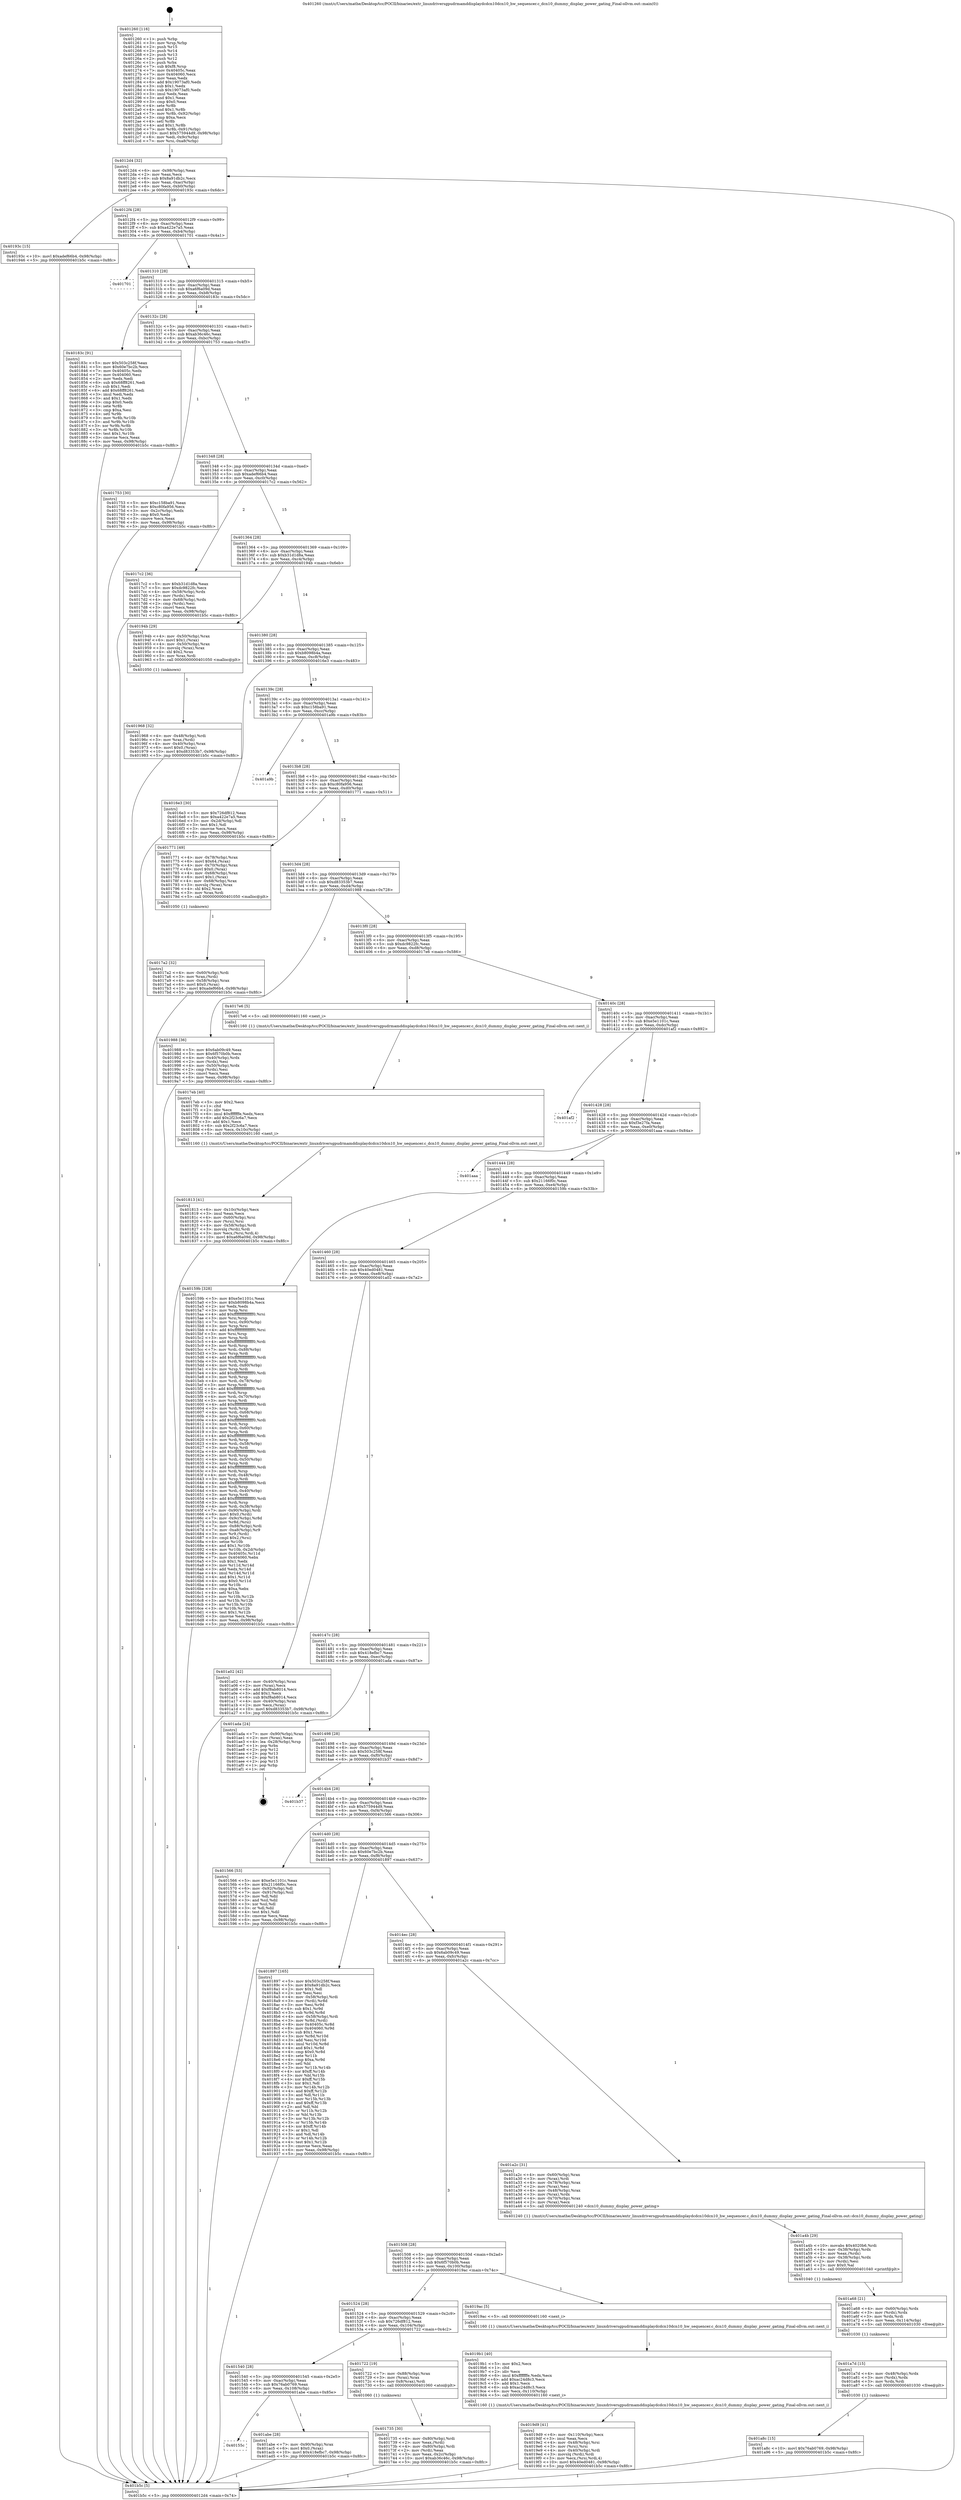 digraph "0x401260" {
  label = "0x401260 (/mnt/c/Users/mathe/Desktop/tcc/POCII/binaries/extr_linuxdriversgpudrmamddisplaydcdcn10dcn10_hw_sequencer.c_dcn10_dummy_display_power_gating_Final-ollvm.out::main(0))"
  labelloc = "t"
  node[shape=record]

  Entry [label="",width=0.3,height=0.3,shape=circle,fillcolor=black,style=filled]
  "0x4012d4" [label="{
     0x4012d4 [32]\l
     | [instrs]\l
     &nbsp;&nbsp;0x4012d4 \<+6\>: mov -0x98(%rbp),%eax\l
     &nbsp;&nbsp;0x4012da \<+2\>: mov %eax,%ecx\l
     &nbsp;&nbsp;0x4012dc \<+6\>: sub $0x8a91db2c,%ecx\l
     &nbsp;&nbsp;0x4012e2 \<+6\>: mov %eax,-0xac(%rbp)\l
     &nbsp;&nbsp;0x4012e8 \<+6\>: mov %ecx,-0xb0(%rbp)\l
     &nbsp;&nbsp;0x4012ee \<+6\>: je 000000000040193c \<main+0x6dc\>\l
  }"]
  "0x40193c" [label="{
     0x40193c [15]\l
     | [instrs]\l
     &nbsp;&nbsp;0x40193c \<+10\>: movl $0xadef66b4,-0x98(%rbp)\l
     &nbsp;&nbsp;0x401946 \<+5\>: jmp 0000000000401b5c \<main+0x8fc\>\l
  }"]
  "0x4012f4" [label="{
     0x4012f4 [28]\l
     | [instrs]\l
     &nbsp;&nbsp;0x4012f4 \<+5\>: jmp 00000000004012f9 \<main+0x99\>\l
     &nbsp;&nbsp;0x4012f9 \<+6\>: mov -0xac(%rbp),%eax\l
     &nbsp;&nbsp;0x4012ff \<+5\>: sub $0xa422e7a5,%eax\l
     &nbsp;&nbsp;0x401304 \<+6\>: mov %eax,-0xb4(%rbp)\l
     &nbsp;&nbsp;0x40130a \<+6\>: je 0000000000401701 \<main+0x4a1\>\l
  }"]
  Exit [label="",width=0.3,height=0.3,shape=circle,fillcolor=black,style=filled,peripheries=2]
  "0x401701" [label="{
     0x401701\l
  }", style=dashed]
  "0x401310" [label="{
     0x401310 [28]\l
     | [instrs]\l
     &nbsp;&nbsp;0x401310 \<+5\>: jmp 0000000000401315 \<main+0xb5\>\l
     &nbsp;&nbsp;0x401315 \<+6\>: mov -0xac(%rbp),%eax\l
     &nbsp;&nbsp;0x40131b \<+5\>: sub $0xa6f6a09d,%eax\l
     &nbsp;&nbsp;0x401320 \<+6\>: mov %eax,-0xb8(%rbp)\l
     &nbsp;&nbsp;0x401326 \<+6\>: je 000000000040183c \<main+0x5dc\>\l
  }"]
  "0x40155c" [label="{
     0x40155c\l
  }", style=dashed]
  "0x40183c" [label="{
     0x40183c [91]\l
     | [instrs]\l
     &nbsp;&nbsp;0x40183c \<+5\>: mov $0x503c258f,%eax\l
     &nbsp;&nbsp;0x401841 \<+5\>: mov $0x60e7bc2b,%ecx\l
     &nbsp;&nbsp;0x401846 \<+7\>: mov 0x40405c,%edx\l
     &nbsp;&nbsp;0x40184d \<+7\>: mov 0x404060,%esi\l
     &nbsp;&nbsp;0x401854 \<+2\>: mov %edx,%edi\l
     &nbsp;&nbsp;0x401856 \<+6\>: sub $0x68ff8261,%edi\l
     &nbsp;&nbsp;0x40185c \<+3\>: sub $0x1,%edi\l
     &nbsp;&nbsp;0x40185f \<+6\>: add $0x68ff8261,%edi\l
     &nbsp;&nbsp;0x401865 \<+3\>: imul %edi,%edx\l
     &nbsp;&nbsp;0x401868 \<+3\>: and $0x1,%edx\l
     &nbsp;&nbsp;0x40186b \<+3\>: cmp $0x0,%edx\l
     &nbsp;&nbsp;0x40186e \<+4\>: sete %r8b\l
     &nbsp;&nbsp;0x401872 \<+3\>: cmp $0xa,%esi\l
     &nbsp;&nbsp;0x401875 \<+4\>: setl %r9b\l
     &nbsp;&nbsp;0x401879 \<+3\>: mov %r8b,%r10b\l
     &nbsp;&nbsp;0x40187c \<+3\>: and %r9b,%r10b\l
     &nbsp;&nbsp;0x40187f \<+3\>: xor %r9b,%r8b\l
     &nbsp;&nbsp;0x401882 \<+3\>: or %r8b,%r10b\l
     &nbsp;&nbsp;0x401885 \<+4\>: test $0x1,%r10b\l
     &nbsp;&nbsp;0x401889 \<+3\>: cmovne %ecx,%eax\l
     &nbsp;&nbsp;0x40188c \<+6\>: mov %eax,-0x98(%rbp)\l
     &nbsp;&nbsp;0x401892 \<+5\>: jmp 0000000000401b5c \<main+0x8fc\>\l
  }"]
  "0x40132c" [label="{
     0x40132c [28]\l
     | [instrs]\l
     &nbsp;&nbsp;0x40132c \<+5\>: jmp 0000000000401331 \<main+0xd1\>\l
     &nbsp;&nbsp;0x401331 \<+6\>: mov -0xac(%rbp),%eax\l
     &nbsp;&nbsp;0x401337 \<+5\>: sub $0xab36c46c,%eax\l
     &nbsp;&nbsp;0x40133c \<+6\>: mov %eax,-0xbc(%rbp)\l
     &nbsp;&nbsp;0x401342 \<+6\>: je 0000000000401753 \<main+0x4f3\>\l
  }"]
  "0x401abe" [label="{
     0x401abe [28]\l
     | [instrs]\l
     &nbsp;&nbsp;0x401abe \<+7\>: mov -0x90(%rbp),%rax\l
     &nbsp;&nbsp;0x401ac5 \<+6\>: movl $0x0,(%rax)\l
     &nbsp;&nbsp;0x401acb \<+10\>: movl $0x418efbc7,-0x98(%rbp)\l
     &nbsp;&nbsp;0x401ad5 \<+5\>: jmp 0000000000401b5c \<main+0x8fc\>\l
  }"]
  "0x401753" [label="{
     0x401753 [30]\l
     | [instrs]\l
     &nbsp;&nbsp;0x401753 \<+5\>: mov $0xc158ba91,%eax\l
     &nbsp;&nbsp;0x401758 \<+5\>: mov $0xc80fa956,%ecx\l
     &nbsp;&nbsp;0x40175d \<+3\>: mov -0x2c(%rbp),%edx\l
     &nbsp;&nbsp;0x401760 \<+3\>: cmp $0x0,%edx\l
     &nbsp;&nbsp;0x401763 \<+3\>: cmove %ecx,%eax\l
     &nbsp;&nbsp;0x401766 \<+6\>: mov %eax,-0x98(%rbp)\l
     &nbsp;&nbsp;0x40176c \<+5\>: jmp 0000000000401b5c \<main+0x8fc\>\l
  }"]
  "0x401348" [label="{
     0x401348 [28]\l
     | [instrs]\l
     &nbsp;&nbsp;0x401348 \<+5\>: jmp 000000000040134d \<main+0xed\>\l
     &nbsp;&nbsp;0x40134d \<+6\>: mov -0xac(%rbp),%eax\l
     &nbsp;&nbsp;0x401353 \<+5\>: sub $0xadef66b4,%eax\l
     &nbsp;&nbsp;0x401358 \<+6\>: mov %eax,-0xc0(%rbp)\l
     &nbsp;&nbsp;0x40135e \<+6\>: je 00000000004017c2 \<main+0x562\>\l
  }"]
  "0x401a8c" [label="{
     0x401a8c [15]\l
     | [instrs]\l
     &nbsp;&nbsp;0x401a8c \<+10\>: movl $0x76ab0769,-0x98(%rbp)\l
     &nbsp;&nbsp;0x401a96 \<+5\>: jmp 0000000000401b5c \<main+0x8fc\>\l
  }"]
  "0x4017c2" [label="{
     0x4017c2 [36]\l
     | [instrs]\l
     &nbsp;&nbsp;0x4017c2 \<+5\>: mov $0xb31d1d8a,%eax\l
     &nbsp;&nbsp;0x4017c7 \<+5\>: mov $0xdc9822fc,%ecx\l
     &nbsp;&nbsp;0x4017cc \<+4\>: mov -0x58(%rbp),%rdx\l
     &nbsp;&nbsp;0x4017d0 \<+2\>: mov (%rdx),%esi\l
     &nbsp;&nbsp;0x4017d2 \<+4\>: mov -0x68(%rbp),%rdx\l
     &nbsp;&nbsp;0x4017d6 \<+2\>: cmp (%rdx),%esi\l
     &nbsp;&nbsp;0x4017d8 \<+3\>: cmovl %ecx,%eax\l
     &nbsp;&nbsp;0x4017db \<+6\>: mov %eax,-0x98(%rbp)\l
     &nbsp;&nbsp;0x4017e1 \<+5\>: jmp 0000000000401b5c \<main+0x8fc\>\l
  }"]
  "0x401364" [label="{
     0x401364 [28]\l
     | [instrs]\l
     &nbsp;&nbsp;0x401364 \<+5\>: jmp 0000000000401369 \<main+0x109\>\l
     &nbsp;&nbsp;0x401369 \<+6\>: mov -0xac(%rbp),%eax\l
     &nbsp;&nbsp;0x40136f \<+5\>: sub $0xb31d1d8a,%eax\l
     &nbsp;&nbsp;0x401374 \<+6\>: mov %eax,-0xc4(%rbp)\l
     &nbsp;&nbsp;0x40137a \<+6\>: je 000000000040194b \<main+0x6eb\>\l
  }"]
  "0x401a7d" [label="{
     0x401a7d [15]\l
     | [instrs]\l
     &nbsp;&nbsp;0x401a7d \<+4\>: mov -0x48(%rbp),%rdx\l
     &nbsp;&nbsp;0x401a81 \<+3\>: mov (%rdx),%rdx\l
     &nbsp;&nbsp;0x401a84 \<+3\>: mov %rdx,%rdi\l
     &nbsp;&nbsp;0x401a87 \<+5\>: call 0000000000401030 \<free@plt\>\l
     | [calls]\l
     &nbsp;&nbsp;0x401030 \{1\} (unknown)\l
  }"]
  "0x40194b" [label="{
     0x40194b [29]\l
     | [instrs]\l
     &nbsp;&nbsp;0x40194b \<+4\>: mov -0x50(%rbp),%rax\l
     &nbsp;&nbsp;0x40194f \<+6\>: movl $0x1,(%rax)\l
     &nbsp;&nbsp;0x401955 \<+4\>: mov -0x50(%rbp),%rax\l
     &nbsp;&nbsp;0x401959 \<+3\>: movslq (%rax),%rax\l
     &nbsp;&nbsp;0x40195c \<+4\>: shl $0x2,%rax\l
     &nbsp;&nbsp;0x401960 \<+3\>: mov %rax,%rdi\l
     &nbsp;&nbsp;0x401963 \<+5\>: call 0000000000401050 \<malloc@plt\>\l
     | [calls]\l
     &nbsp;&nbsp;0x401050 \{1\} (unknown)\l
  }"]
  "0x401380" [label="{
     0x401380 [28]\l
     | [instrs]\l
     &nbsp;&nbsp;0x401380 \<+5\>: jmp 0000000000401385 \<main+0x125\>\l
     &nbsp;&nbsp;0x401385 \<+6\>: mov -0xac(%rbp),%eax\l
     &nbsp;&nbsp;0x40138b \<+5\>: sub $0xb8098b4a,%eax\l
     &nbsp;&nbsp;0x401390 \<+6\>: mov %eax,-0xc8(%rbp)\l
     &nbsp;&nbsp;0x401396 \<+6\>: je 00000000004016e3 \<main+0x483\>\l
  }"]
  "0x401a68" [label="{
     0x401a68 [21]\l
     | [instrs]\l
     &nbsp;&nbsp;0x401a68 \<+4\>: mov -0x60(%rbp),%rdx\l
     &nbsp;&nbsp;0x401a6c \<+3\>: mov (%rdx),%rdx\l
     &nbsp;&nbsp;0x401a6f \<+3\>: mov %rdx,%rdi\l
     &nbsp;&nbsp;0x401a72 \<+6\>: mov %eax,-0x114(%rbp)\l
     &nbsp;&nbsp;0x401a78 \<+5\>: call 0000000000401030 \<free@plt\>\l
     | [calls]\l
     &nbsp;&nbsp;0x401030 \{1\} (unknown)\l
  }"]
  "0x4016e3" [label="{
     0x4016e3 [30]\l
     | [instrs]\l
     &nbsp;&nbsp;0x4016e3 \<+5\>: mov $0x726df812,%eax\l
     &nbsp;&nbsp;0x4016e8 \<+5\>: mov $0xa422e7a5,%ecx\l
     &nbsp;&nbsp;0x4016ed \<+3\>: mov -0x2d(%rbp),%dl\l
     &nbsp;&nbsp;0x4016f0 \<+3\>: test $0x1,%dl\l
     &nbsp;&nbsp;0x4016f3 \<+3\>: cmovne %ecx,%eax\l
     &nbsp;&nbsp;0x4016f6 \<+6\>: mov %eax,-0x98(%rbp)\l
     &nbsp;&nbsp;0x4016fc \<+5\>: jmp 0000000000401b5c \<main+0x8fc\>\l
  }"]
  "0x40139c" [label="{
     0x40139c [28]\l
     | [instrs]\l
     &nbsp;&nbsp;0x40139c \<+5\>: jmp 00000000004013a1 \<main+0x141\>\l
     &nbsp;&nbsp;0x4013a1 \<+6\>: mov -0xac(%rbp),%eax\l
     &nbsp;&nbsp;0x4013a7 \<+5\>: sub $0xc158ba91,%eax\l
     &nbsp;&nbsp;0x4013ac \<+6\>: mov %eax,-0xcc(%rbp)\l
     &nbsp;&nbsp;0x4013b2 \<+6\>: je 0000000000401a9b \<main+0x83b\>\l
  }"]
  "0x401a4b" [label="{
     0x401a4b [29]\l
     | [instrs]\l
     &nbsp;&nbsp;0x401a4b \<+10\>: movabs $0x4020b6,%rdi\l
     &nbsp;&nbsp;0x401a55 \<+4\>: mov -0x38(%rbp),%rdx\l
     &nbsp;&nbsp;0x401a59 \<+2\>: mov %eax,(%rdx)\l
     &nbsp;&nbsp;0x401a5b \<+4\>: mov -0x38(%rbp),%rdx\l
     &nbsp;&nbsp;0x401a5f \<+2\>: mov (%rdx),%esi\l
     &nbsp;&nbsp;0x401a61 \<+2\>: mov $0x0,%al\l
     &nbsp;&nbsp;0x401a63 \<+5\>: call 0000000000401040 \<printf@plt\>\l
     | [calls]\l
     &nbsp;&nbsp;0x401040 \{1\} (unknown)\l
  }"]
  "0x401a9b" [label="{
     0x401a9b\l
  }", style=dashed]
  "0x4013b8" [label="{
     0x4013b8 [28]\l
     | [instrs]\l
     &nbsp;&nbsp;0x4013b8 \<+5\>: jmp 00000000004013bd \<main+0x15d\>\l
     &nbsp;&nbsp;0x4013bd \<+6\>: mov -0xac(%rbp),%eax\l
     &nbsp;&nbsp;0x4013c3 \<+5\>: sub $0xc80fa956,%eax\l
     &nbsp;&nbsp;0x4013c8 \<+6\>: mov %eax,-0xd0(%rbp)\l
     &nbsp;&nbsp;0x4013ce \<+6\>: je 0000000000401771 \<main+0x511\>\l
  }"]
  "0x4019d9" [label="{
     0x4019d9 [41]\l
     | [instrs]\l
     &nbsp;&nbsp;0x4019d9 \<+6\>: mov -0x110(%rbp),%ecx\l
     &nbsp;&nbsp;0x4019df \<+3\>: imul %eax,%ecx\l
     &nbsp;&nbsp;0x4019e2 \<+4\>: mov -0x48(%rbp),%rsi\l
     &nbsp;&nbsp;0x4019e6 \<+3\>: mov (%rsi),%rsi\l
     &nbsp;&nbsp;0x4019e9 \<+4\>: mov -0x40(%rbp),%rdi\l
     &nbsp;&nbsp;0x4019ed \<+3\>: movslq (%rdi),%rdi\l
     &nbsp;&nbsp;0x4019f0 \<+3\>: mov %ecx,(%rsi,%rdi,4)\l
     &nbsp;&nbsp;0x4019f3 \<+10\>: movl $0x40ed0481,-0x98(%rbp)\l
     &nbsp;&nbsp;0x4019fd \<+5\>: jmp 0000000000401b5c \<main+0x8fc\>\l
  }"]
  "0x401771" [label="{
     0x401771 [49]\l
     | [instrs]\l
     &nbsp;&nbsp;0x401771 \<+4\>: mov -0x78(%rbp),%rax\l
     &nbsp;&nbsp;0x401775 \<+6\>: movl $0x64,(%rax)\l
     &nbsp;&nbsp;0x40177b \<+4\>: mov -0x70(%rbp),%rax\l
     &nbsp;&nbsp;0x40177f \<+6\>: movl $0x0,(%rax)\l
     &nbsp;&nbsp;0x401785 \<+4\>: mov -0x68(%rbp),%rax\l
     &nbsp;&nbsp;0x401789 \<+6\>: movl $0x1,(%rax)\l
     &nbsp;&nbsp;0x40178f \<+4\>: mov -0x68(%rbp),%rax\l
     &nbsp;&nbsp;0x401793 \<+3\>: movslq (%rax),%rax\l
     &nbsp;&nbsp;0x401796 \<+4\>: shl $0x2,%rax\l
     &nbsp;&nbsp;0x40179a \<+3\>: mov %rax,%rdi\l
     &nbsp;&nbsp;0x40179d \<+5\>: call 0000000000401050 \<malloc@plt\>\l
     | [calls]\l
     &nbsp;&nbsp;0x401050 \{1\} (unknown)\l
  }"]
  "0x4013d4" [label="{
     0x4013d4 [28]\l
     | [instrs]\l
     &nbsp;&nbsp;0x4013d4 \<+5\>: jmp 00000000004013d9 \<main+0x179\>\l
     &nbsp;&nbsp;0x4013d9 \<+6\>: mov -0xac(%rbp),%eax\l
     &nbsp;&nbsp;0x4013df \<+5\>: sub $0xd83353b7,%eax\l
     &nbsp;&nbsp;0x4013e4 \<+6\>: mov %eax,-0xd4(%rbp)\l
     &nbsp;&nbsp;0x4013ea \<+6\>: je 0000000000401988 \<main+0x728\>\l
  }"]
  "0x4019b1" [label="{
     0x4019b1 [40]\l
     | [instrs]\l
     &nbsp;&nbsp;0x4019b1 \<+5\>: mov $0x2,%ecx\l
     &nbsp;&nbsp;0x4019b6 \<+1\>: cltd\l
     &nbsp;&nbsp;0x4019b7 \<+2\>: idiv %ecx\l
     &nbsp;&nbsp;0x4019b9 \<+6\>: imul $0xfffffffe,%edx,%ecx\l
     &nbsp;&nbsp;0x4019bf \<+6\>: add $0xac24d8c3,%ecx\l
     &nbsp;&nbsp;0x4019c5 \<+3\>: add $0x1,%ecx\l
     &nbsp;&nbsp;0x4019c8 \<+6\>: sub $0xac24d8c3,%ecx\l
     &nbsp;&nbsp;0x4019ce \<+6\>: mov %ecx,-0x110(%rbp)\l
     &nbsp;&nbsp;0x4019d4 \<+5\>: call 0000000000401160 \<next_i\>\l
     | [calls]\l
     &nbsp;&nbsp;0x401160 \{1\} (/mnt/c/Users/mathe/Desktop/tcc/POCII/binaries/extr_linuxdriversgpudrmamddisplaydcdcn10dcn10_hw_sequencer.c_dcn10_dummy_display_power_gating_Final-ollvm.out::next_i)\l
  }"]
  "0x401988" [label="{
     0x401988 [36]\l
     | [instrs]\l
     &nbsp;&nbsp;0x401988 \<+5\>: mov $0x6ab09c49,%eax\l
     &nbsp;&nbsp;0x40198d \<+5\>: mov $0x6f570b0b,%ecx\l
     &nbsp;&nbsp;0x401992 \<+4\>: mov -0x40(%rbp),%rdx\l
     &nbsp;&nbsp;0x401996 \<+2\>: mov (%rdx),%esi\l
     &nbsp;&nbsp;0x401998 \<+4\>: mov -0x50(%rbp),%rdx\l
     &nbsp;&nbsp;0x40199c \<+2\>: cmp (%rdx),%esi\l
     &nbsp;&nbsp;0x40199e \<+3\>: cmovl %ecx,%eax\l
     &nbsp;&nbsp;0x4019a1 \<+6\>: mov %eax,-0x98(%rbp)\l
     &nbsp;&nbsp;0x4019a7 \<+5\>: jmp 0000000000401b5c \<main+0x8fc\>\l
  }"]
  "0x4013f0" [label="{
     0x4013f0 [28]\l
     | [instrs]\l
     &nbsp;&nbsp;0x4013f0 \<+5\>: jmp 00000000004013f5 \<main+0x195\>\l
     &nbsp;&nbsp;0x4013f5 \<+6\>: mov -0xac(%rbp),%eax\l
     &nbsp;&nbsp;0x4013fb \<+5\>: sub $0xdc9822fc,%eax\l
     &nbsp;&nbsp;0x401400 \<+6\>: mov %eax,-0xd8(%rbp)\l
     &nbsp;&nbsp;0x401406 \<+6\>: je 00000000004017e6 \<main+0x586\>\l
  }"]
  "0x401968" [label="{
     0x401968 [32]\l
     | [instrs]\l
     &nbsp;&nbsp;0x401968 \<+4\>: mov -0x48(%rbp),%rdi\l
     &nbsp;&nbsp;0x40196c \<+3\>: mov %rax,(%rdi)\l
     &nbsp;&nbsp;0x40196f \<+4\>: mov -0x40(%rbp),%rax\l
     &nbsp;&nbsp;0x401973 \<+6\>: movl $0x0,(%rax)\l
     &nbsp;&nbsp;0x401979 \<+10\>: movl $0xd83353b7,-0x98(%rbp)\l
     &nbsp;&nbsp;0x401983 \<+5\>: jmp 0000000000401b5c \<main+0x8fc\>\l
  }"]
  "0x4017e6" [label="{
     0x4017e6 [5]\l
     | [instrs]\l
     &nbsp;&nbsp;0x4017e6 \<+5\>: call 0000000000401160 \<next_i\>\l
     | [calls]\l
     &nbsp;&nbsp;0x401160 \{1\} (/mnt/c/Users/mathe/Desktop/tcc/POCII/binaries/extr_linuxdriversgpudrmamddisplaydcdcn10dcn10_hw_sequencer.c_dcn10_dummy_display_power_gating_Final-ollvm.out::next_i)\l
  }"]
  "0x40140c" [label="{
     0x40140c [28]\l
     | [instrs]\l
     &nbsp;&nbsp;0x40140c \<+5\>: jmp 0000000000401411 \<main+0x1b1\>\l
     &nbsp;&nbsp;0x401411 \<+6\>: mov -0xac(%rbp),%eax\l
     &nbsp;&nbsp;0x401417 \<+5\>: sub $0xe5e1101c,%eax\l
     &nbsp;&nbsp;0x40141c \<+6\>: mov %eax,-0xdc(%rbp)\l
     &nbsp;&nbsp;0x401422 \<+6\>: je 0000000000401af2 \<main+0x892\>\l
  }"]
  "0x401813" [label="{
     0x401813 [41]\l
     | [instrs]\l
     &nbsp;&nbsp;0x401813 \<+6\>: mov -0x10c(%rbp),%ecx\l
     &nbsp;&nbsp;0x401819 \<+3\>: imul %eax,%ecx\l
     &nbsp;&nbsp;0x40181c \<+4\>: mov -0x60(%rbp),%rsi\l
     &nbsp;&nbsp;0x401820 \<+3\>: mov (%rsi),%rsi\l
     &nbsp;&nbsp;0x401823 \<+4\>: mov -0x58(%rbp),%rdi\l
     &nbsp;&nbsp;0x401827 \<+3\>: movslq (%rdi),%rdi\l
     &nbsp;&nbsp;0x40182a \<+3\>: mov %ecx,(%rsi,%rdi,4)\l
     &nbsp;&nbsp;0x40182d \<+10\>: movl $0xa6f6a09d,-0x98(%rbp)\l
     &nbsp;&nbsp;0x401837 \<+5\>: jmp 0000000000401b5c \<main+0x8fc\>\l
  }"]
  "0x401af2" [label="{
     0x401af2\l
  }", style=dashed]
  "0x401428" [label="{
     0x401428 [28]\l
     | [instrs]\l
     &nbsp;&nbsp;0x401428 \<+5\>: jmp 000000000040142d \<main+0x1cd\>\l
     &nbsp;&nbsp;0x40142d \<+6\>: mov -0xac(%rbp),%eax\l
     &nbsp;&nbsp;0x401433 \<+5\>: sub $0xf3e27fa,%eax\l
     &nbsp;&nbsp;0x401438 \<+6\>: mov %eax,-0xe0(%rbp)\l
     &nbsp;&nbsp;0x40143e \<+6\>: je 0000000000401aaa \<main+0x84a\>\l
  }"]
  "0x4017eb" [label="{
     0x4017eb [40]\l
     | [instrs]\l
     &nbsp;&nbsp;0x4017eb \<+5\>: mov $0x2,%ecx\l
     &nbsp;&nbsp;0x4017f0 \<+1\>: cltd\l
     &nbsp;&nbsp;0x4017f1 \<+2\>: idiv %ecx\l
     &nbsp;&nbsp;0x4017f3 \<+6\>: imul $0xfffffffe,%edx,%ecx\l
     &nbsp;&nbsp;0x4017f9 \<+6\>: add $0x2f23c6a7,%ecx\l
     &nbsp;&nbsp;0x4017ff \<+3\>: add $0x1,%ecx\l
     &nbsp;&nbsp;0x401802 \<+6\>: sub $0x2f23c6a7,%ecx\l
     &nbsp;&nbsp;0x401808 \<+6\>: mov %ecx,-0x10c(%rbp)\l
     &nbsp;&nbsp;0x40180e \<+5\>: call 0000000000401160 \<next_i\>\l
     | [calls]\l
     &nbsp;&nbsp;0x401160 \{1\} (/mnt/c/Users/mathe/Desktop/tcc/POCII/binaries/extr_linuxdriversgpudrmamddisplaydcdcn10dcn10_hw_sequencer.c_dcn10_dummy_display_power_gating_Final-ollvm.out::next_i)\l
  }"]
  "0x401aaa" [label="{
     0x401aaa\l
  }", style=dashed]
  "0x401444" [label="{
     0x401444 [28]\l
     | [instrs]\l
     &nbsp;&nbsp;0x401444 \<+5\>: jmp 0000000000401449 \<main+0x1e9\>\l
     &nbsp;&nbsp;0x401449 \<+6\>: mov -0xac(%rbp),%eax\l
     &nbsp;&nbsp;0x40144f \<+5\>: sub $0x21166f0c,%eax\l
     &nbsp;&nbsp;0x401454 \<+6\>: mov %eax,-0xe4(%rbp)\l
     &nbsp;&nbsp;0x40145a \<+6\>: je 000000000040159b \<main+0x33b\>\l
  }"]
  "0x4017a2" [label="{
     0x4017a2 [32]\l
     | [instrs]\l
     &nbsp;&nbsp;0x4017a2 \<+4\>: mov -0x60(%rbp),%rdi\l
     &nbsp;&nbsp;0x4017a6 \<+3\>: mov %rax,(%rdi)\l
     &nbsp;&nbsp;0x4017a9 \<+4\>: mov -0x58(%rbp),%rax\l
     &nbsp;&nbsp;0x4017ad \<+6\>: movl $0x0,(%rax)\l
     &nbsp;&nbsp;0x4017b3 \<+10\>: movl $0xadef66b4,-0x98(%rbp)\l
     &nbsp;&nbsp;0x4017bd \<+5\>: jmp 0000000000401b5c \<main+0x8fc\>\l
  }"]
  "0x40159b" [label="{
     0x40159b [328]\l
     | [instrs]\l
     &nbsp;&nbsp;0x40159b \<+5\>: mov $0xe5e1101c,%eax\l
     &nbsp;&nbsp;0x4015a0 \<+5\>: mov $0xb8098b4a,%ecx\l
     &nbsp;&nbsp;0x4015a5 \<+2\>: xor %edx,%edx\l
     &nbsp;&nbsp;0x4015a7 \<+3\>: mov %rsp,%rsi\l
     &nbsp;&nbsp;0x4015aa \<+4\>: add $0xfffffffffffffff0,%rsi\l
     &nbsp;&nbsp;0x4015ae \<+3\>: mov %rsi,%rsp\l
     &nbsp;&nbsp;0x4015b1 \<+7\>: mov %rsi,-0x90(%rbp)\l
     &nbsp;&nbsp;0x4015b8 \<+3\>: mov %rsp,%rsi\l
     &nbsp;&nbsp;0x4015bb \<+4\>: add $0xfffffffffffffff0,%rsi\l
     &nbsp;&nbsp;0x4015bf \<+3\>: mov %rsi,%rsp\l
     &nbsp;&nbsp;0x4015c2 \<+3\>: mov %rsp,%rdi\l
     &nbsp;&nbsp;0x4015c5 \<+4\>: add $0xfffffffffffffff0,%rdi\l
     &nbsp;&nbsp;0x4015c9 \<+3\>: mov %rdi,%rsp\l
     &nbsp;&nbsp;0x4015cc \<+7\>: mov %rdi,-0x88(%rbp)\l
     &nbsp;&nbsp;0x4015d3 \<+3\>: mov %rsp,%rdi\l
     &nbsp;&nbsp;0x4015d6 \<+4\>: add $0xfffffffffffffff0,%rdi\l
     &nbsp;&nbsp;0x4015da \<+3\>: mov %rdi,%rsp\l
     &nbsp;&nbsp;0x4015dd \<+4\>: mov %rdi,-0x80(%rbp)\l
     &nbsp;&nbsp;0x4015e1 \<+3\>: mov %rsp,%rdi\l
     &nbsp;&nbsp;0x4015e4 \<+4\>: add $0xfffffffffffffff0,%rdi\l
     &nbsp;&nbsp;0x4015e8 \<+3\>: mov %rdi,%rsp\l
     &nbsp;&nbsp;0x4015eb \<+4\>: mov %rdi,-0x78(%rbp)\l
     &nbsp;&nbsp;0x4015ef \<+3\>: mov %rsp,%rdi\l
     &nbsp;&nbsp;0x4015f2 \<+4\>: add $0xfffffffffffffff0,%rdi\l
     &nbsp;&nbsp;0x4015f6 \<+3\>: mov %rdi,%rsp\l
     &nbsp;&nbsp;0x4015f9 \<+4\>: mov %rdi,-0x70(%rbp)\l
     &nbsp;&nbsp;0x4015fd \<+3\>: mov %rsp,%rdi\l
     &nbsp;&nbsp;0x401600 \<+4\>: add $0xfffffffffffffff0,%rdi\l
     &nbsp;&nbsp;0x401604 \<+3\>: mov %rdi,%rsp\l
     &nbsp;&nbsp;0x401607 \<+4\>: mov %rdi,-0x68(%rbp)\l
     &nbsp;&nbsp;0x40160b \<+3\>: mov %rsp,%rdi\l
     &nbsp;&nbsp;0x40160e \<+4\>: add $0xfffffffffffffff0,%rdi\l
     &nbsp;&nbsp;0x401612 \<+3\>: mov %rdi,%rsp\l
     &nbsp;&nbsp;0x401615 \<+4\>: mov %rdi,-0x60(%rbp)\l
     &nbsp;&nbsp;0x401619 \<+3\>: mov %rsp,%rdi\l
     &nbsp;&nbsp;0x40161c \<+4\>: add $0xfffffffffffffff0,%rdi\l
     &nbsp;&nbsp;0x401620 \<+3\>: mov %rdi,%rsp\l
     &nbsp;&nbsp;0x401623 \<+4\>: mov %rdi,-0x58(%rbp)\l
     &nbsp;&nbsp;0x401627 \<+3\>: mov %rsp,%rdi\l
     &nbsp;&nbsp;0x40162a \<+4\>: add $0xfffffffffffffff0,%rdi\l
     &nbsp;&nbsp;0x40162e \<+3\>: mov %rdi,%rsp\l
     &nbsp;&nbsp;0x401631 \<+4\>: mov %rdi,-0x50(%rbp)\l
     &nbsp;&nbsp;0x401635 \<+3\>: mov %rsp,%rdi\l
     &nbsp;&nbsp;0x401638 \<+4\>: add $0xfffffffffffffff0,%rdi\l
     &nbsp;&nbsp;0x40163c \<+3\>: mov %rdi,%rsp\l
     &nbsp;&nbsp;0x40163f \<+4\>: mov %rdi,-0x48(%rbp)\l
     &nbsp;&nbsp;0x401643 \<+3\>: mov %rsp,%rdi\l
     &nbsp;&nbsp;0x401646 \<+4\>: add $0xfffffffffffffff0,%rdi\l
     &nbsp;&nbsp;0x40164a \<+3\>: mov %rdi,%rsp\l
     &nbsp;&nbsp;0x40164d \<+4\>: mov %rdi,-0x40(%rbp)\l
     &nbsp;&nbsp;0x401651 \<+3\>: mov %rsp,%rdi\l
     &nbsp;&nbsp;0x401654 \<+4\>: add $0xfffffffffffffff0,%rdi\l
     &nbsp;&nbsp;0x401658 \<+3\>: mov %rdi,%rsp\l
     &nbsp;&nbsp;0x40165b \<+4\>: mov %rdi,-0x38(%rbp)\l
     &nbsp;&nbsp;0x40165f \<+7\>: mov -0x90(%rbp),%rdi\l
     &nbsp;&nbsp;0x401666 \<+6\>: movl $0x0,(%rdi)\l
     &nbsp;&nbsp;0x40166c \<+7\>: mov -0x9c(%rbp),%r8d\l
     &nbsp;&nbsp;0x401673 \<+3\>: mov %r8d,(%rsi)\l
     &nbsp;&nbsp;0x401676 \<+7\>: mov -0x88(%rbp),%rdi\l
     &nbsp;&nbsp;0x40167d \<+7\>: mov -0xa8(%rbp),%r9\l
     &nbsp;&nbsp;0x401684 \<+3\>: mov %r9,(%rdi)\l
     &nbsp;&nbsp;0x401687 \<+3\>: cmpl $0x2,(%rsi)\l
     &nbsp;&nbsp;0x40168a \<+4\>: setne %r10b\l
     &nbsp;&nbsp;0x40168e \<+4\>: and $0x1,%r10b\l
     &nbsp;&nbsp;0x401692 \<+4\>: mov %r10b,-0x2d(%rbp)\l
     &nbsp;&nbsp;0x401696 \<+8\>: mov 0x40405c,%r11d\l
     &nbsp;&nbsp;0x40169e \<+7\>: mov 0x404060,%ebx\l
     &nbsp;&nbsp;0x4016a5 \<+3\>: sub $0x1,%edx\l
     &nbsp;&nbsp;0x4016a8 \<+3\>: mov %r11d,%r14d\l
     &nbsp;&nbsp;0x4016ab \<+3\>: add %edx,%r14d\l
     &nbsp;&nbsp;0x4016ae \<+4\>: imul %r14d,%r11d\l
     &nbsp;&nbsp;0x4016b2 \<+4\>: and $0x1,%r11d\l
     &nbsp;&nbsp;0x4016b6 \<+4\>: cmp $0x0,%r11d\l
     &nbsp;&nbsp;0x4016ba \<+4\>: sete %r10b\l
     &nbsp;&nbsp;0x4016be \<+3\>: cmp $0xa,%ebx\l
     &nbsp;&nbsp;0x4016c1 \<+4\>: setl %r15b\l
     &nbsp;&nbsp;0x4016c5 \<+3\>: mov %r10b,%r12b\l
     &nbsp;&nbsp;0x4016c8 \<+3\>: and %r15b,%r12b\l
     &nbsp;&nbsp;0x4016cb \<+3\>: xor %r15b,%r10b\l
     &nbsp;&nbsp;0x4016ce \<+3\>: or %r10b,%r12b\l
     &nbsp;&nbsp;0x4016d1 \<+4\>: test $0x1,%r12b\l
     &nbsp;&nbsp;0x4016d5 \<+3\>: cmovne %ecx,%eax\l
     &nbsp;&nbsp;0x4016d8 \<+6\>: mov %eax,-0x98(%rbp)\l
     &nbsp;&nbsp;0x4016de \<+5\>: jmp 0000000000401b5c \<main+0x8fc\>\l
  }"]
  "0x401460" [label="{
     0x401460 [28]\l
     | [instrs]\l
     &nbsp;&nbsp;0x401460 \<+5\>: jmp 0000000000401465 \<main+0x205\>\l
     &nbsp;&nbsp;0x401465 \<+6\>: mov -0xac(%rbp),%eax\l
     &nbsp;&nbsp;0x40146b \<+5\>: sub $0x40ed0481,%eax\l
     &nbsp;&nbsp;0x401470 \<+6\>: mov %eax,-0xe8(%rbp)\l
     &nbsp;&nbsp;0x401476 \<+6\>: je 0000000000401a02 \<main+0x7a2\>\l
  }"]
  "0x401735" [label="{
     0x401735 [30]\l
     | [instrs]\l
     &nbsp;&nbsp;0x401735 \<+4\>: mov -0x80(%rbp),%rdi\l
     &nbsp;&nbsp;0x401739 \<+2\>: mov %eax,(%rdi)\l
     &nbsp;&nbsp;0x40173b \<+4\>: mov -0x80(%rbp),%rdi\l
     &nbsp;&nbsp;0x40173f \<+2\>: mov (%rdi),%eax\l
     &nbsp;&nbsp;0x401741 \<+3\>: mov %eax,-0x2c(%rbp)\l
     &nbsp;&nbsp;0x401744 \<+10\>: movl $0xab36c46c,-0x98(%rbp)\l
     &nbsp;&nbsp;0x40174e \<+5\>: jmp 0000000000401b5c \<main+0x8fc\>\l
  }"]
  "0x401a02" [label="{
     0x401a02 [42]\l
     | [instrs]\l
     &nbsp;&nbsp;0x401a02 \<+4\>: mov -0x40(%rbp),%rax\l
     &nbsp;&nbsp;0x401a06 \<+2\>: mov (%rax),%ecx\l
     &nbsp;&nbsp;0x401a08 \<+6\>: add $0xf8ab8014,%ecx\l
     &nbsp;&nbsp;0x401a0e \<+3\>: add $0x1,%ecx\l
     &nbsp;&nbsp;0x401a11 \<+6\>: sub $0xf8ab8014,%ecx\l
     &nbsp;&nbsp;0x401a17 \<+4\>: mov -0x40(%rbp),%rax\l
     &nbsp;&nbsp;0x401a1b \<+2\>: mov %ecx,(%rax)\l
     &nbsp;&nbsp;0x401a1d \<+10\>: movl $0xd83353b7,-0x98(%rbp)\l
     &nbsp;&nbsp;0x401a27 \<+5\>: jmp 0000000000401b5c \<main+0x8fc\>\l
  }"]
  "0x40147c" [label="{
     0x40147c [28]\l
     | [instrs]\l
     &nbsp;&nbsp;0x40147c \<+5\>: jmp 0000000000401481 \<main+0x221\>\l
     &nbsp;&nbsp;0x401481 \<+6\>: mov -0xac(%rbp),%eax\l
     &nbsp;&nbsp;0x401487 \<+5\>: sub $0x418efbc7,%eax\l
     &nbsp;&nbsp;0x40148c \<+6\>: mov %eax,-0xec(%rbp)\l
     &nbsp;&nbsp;0x401492 \<+6\>: je 0000000000401ada \<main+0x87a\>\l
  }"]
  "0x401540" [label="{
     0x401540 [28]\l
     | [instrs]\l
     &nbsp;&nbsp;0x401540 \<+5\>: jmp 0000000000401545 \<main+0x2e5\>\l
     &nbsp;&nbsp;0x401545 \<+6\>: mov -0xac(%rbp),%eax\l
     &nbsp;&nbsp;0x40154b \<+5\>: sub $0x76ab0769,%eax\l
     &nbsp;&nbsp;0x401550 \<+6\>: mov %eax,-0x108(%rbp)\l
     &nbsp;&nbsp;0x401556 \<+6\>: je 0000000000401abe \<main+0x85e\>\l
  }"]
  "0x401ada" [label="{
     0x401ada [24]\l
     | [instrs]\l
     &nbsp;&nbsp;0x401ada \<+7\>: mov -0x90(%rbp),%rax\l
     &nbsp;&nbsp;0x401ae1 \<+2\>: mov (%rax),%eax\l
     &nbsp;&nbsp;0x401ae3 \<+4\>: lea -0x28(%rbp),%rsp\l
     &nbsp;&nbsp;0x401ae7 \<+1\>: pop %rbx\l
     &nbsp;&nbsp;0x401ae8 \<+2\>: pop %r12\l
     &nbsp;&nbsp;0x401aea \<+2\>: pop %r13\l
     &nbsp;&nbsp;0x401aec \<+2\>: pop %r14\l
     &nbsp;&nbsp;0x401aee \<+2\>: pop %r15\l
     &nbsp;&nbsp;0x401af0 \<+1\>: pop %rbp\l
     &nbsp;&nbsp;0x401af1 \<+1\>: ret\l
  }"]
  "0x401498" [label="{
     0x401498 [28]\l
     | [instrs]\l
     &nbsp;&nbsp;0x401498 \<+5\>: jmp 000000000040149d \<main+0x23d\>\l
     &nbsp;&nbsp;0x40149d \<+6\>: mov -0xac(%rbp),%eax\l
     &nbsp;&nbsp;0x4014a3 \<+5\>: sub $0x503c258f,%eax\l
     &nbsp;&nbsp;0x4014a8 \<+6\>: mov %eax,-0xf0(%rbp)\l
     &nbsp;&nbsp;0x4014ae \<+6\>: je 0000000000401b37 \<main+0x8d7\>\l
  }"]
  "0x401722" [label="{
     0x401722 [19]\l
     | [instrs]\l
     &nbsp;&nbsp;0x401722 \<+7\>: mov -0x88(%rbp),%rax\l
     &nbsp;&nbsp;0x401729 \<+3\>: mov (%rax),%rax\l
     &nbsp;&nbsp;0x40172c \<+4\>: mov 0x8(%rax),%rdi\l
     &nbsp;&nbsp;0x401730 \<+5\>: call 0000000000401060 \<atoi@plt\>\l
     | [calls]\l
     &nbsp;&nbsp;0x401060 \{1\} (unknown)\l
  }"]
  "0x401b37" [label="{
     0x401b37\l
  }", style=dashed]
  "0x4014b4" [label="{
     0x4014b4 [28]\l
     | [instrs]\l
     &nbsp;&nbsp;0x4014b4 \<+5\>: jmp 00000000004014b9 \<main+0x259\>\l
     &nbsp;&nbsp;0x4014b9 \<+6\>: mov -0xac(%rbp),%eax\l
     &nbsp;&nbsp;0x4014bf \<+5\>: sub $0x575944d9,%eax\l
     &nbsp;&nbsp;0x4014c4 \<+6\>: mov %eax,-0xf4(%rbp)\l
     &nbsp;&nbsp;0x4014ca \<+6\>: je 0000000000401566 \<main+0x306\>\l
  }"]
  "0x401524" [label="{
     0x401524 [28]\l
     | [instrs]\l
     &nbsp;&nbsp;0x401524 \<+5\>: jmp 0000000000401529 \<main+0x2c9\>\l
     &nbsp;&nbsp;0x401529 \<+6\>: mov -0xac(%rbp),%eax\l
     &nbsp;&nbsp;0x40152f \<+5\>: sub $0x726df812,%eax\l
     &nbsp;&nbsp;0x401534 \<+6\>: mov %eax,-0x104(%rbp)\l
     &nbsp;&nbsp;0x40153a \<+6\>: je 0000000000401722 \<main+0x4c2\>\l
  }"]
  "0x401566" [label="{
     0x401566 [53]\l
     | [instrs]\l
     &nbsp;&nbsp;0x401566 \<+5\>: mov $0xe5e1101c,%eax\l
     &nbsp;&nbsp;0x40156b \<+5\>: mov $0x21166f0c,%ecx\l
     &nbsp;&nbsp;0x401570 \<+6\>: mov -0x92(%rbp),%dl\l
     &nbsp;&nbsp;0x401576 \<+7\>: mov -0x91(%rbp),%sil\l
     &nbsp;&nbsp;0x40157d \<+3\>: mov %dl,%dil\l
     &nbsp;&nbsp;0x401580 \<+3\>: and %sil,%dil\l
     &nbsp;&nbsp;0x401583 \<+3\>: xor %sil,%dl\l
     &nbsp;&nbsp;0x401586 \<+3\>: or %dl,%dil\l
     &nbsp;&nbsp;0x401589 \<+4\>: test $0x1,%dil\l
     &nbsp;&nbsp;0x40158d \<+3\>: cmovne %ecx,%eax\l
     &nbsp;&nbsp;0x401590 \<+6\>: mov %eax,-0x98(%rbp)\l
     &nbsp;&nbsp;0x401596 \<+5\>: jmp 0000000000401b5c \<main+0x8fc\>\l
  }"]
  "0x4014d0" [label="{
     0x4014d0 [28]\l
     | [instrs]\l
     &nbsp;&nbsp;0x4014d0 \<+5\>: jmp 00000000004014d5 \<main+0x275\>\l
     &nbsp;&nbsp;0x4014d5 \<+6\>: mov -0xac(%rbp),%eax\l
     &nbsp;&nbsp;0x4014db \<+5\>: sub $0x60e7bc2b,%eax\l
     &nbsp;&nbsp;0x4014e0 \<+6\>: mov %eax,-0xf8(%rbp)\l
     &nbsp;&nbsp;0x4014e6 \<+6\>: je 0000000000401897 \<main+0x637\>\l
  }"]
  "0x401b5c" [label="{
     0x401b5c [5]\l
     | [instrs]\l
     &nbsp;&nbsp;0x401b5c \<+5\>: jmp 00000000004012d4 \<main+0x74\>\l
  }"]
  "0x401260" [label="{
     0x401260 [116]\l
     | [instrs]\l
     &nbsp;&nbsp;0x401260 \<+1\>: push %rbp\l
     &nbsp;&nbsp;0x401261 \<+3\>: mov %rsp,%rbp\l
     &nbsp;&nbsp;0x401264 \<+2\>: push %r15\l
     &nbsp;&nbsp;0x401266 \<+2\>: push %r14\l
     &nbsp;&nbsp;0x401268 \<+2\>: push %r13\l
     &nbsp;&nbsp;0x40126a \<+2\>: push %r12\l
     &nbsp;&nbsp;0x40126c \<+1\>: push %rbx\l
     &nbsp;&nbsp;0x40126d \<+7\>: sub $0xf8,%rsp\l
     &nbsp;&nbsp;0x401274 \<+7\>: mov 0x40405c,%eax\l
     &nbsp;&nbsp;0x40127b \<+7\>: mov 0x404060,%ecx\l
     &nbsp;&nbsp;0x401282 \<+2\>: mov %eax,%edx\l
     &nbsp;&nbsp;0x401284 \<+6\>: add $0x19073af0,%edx\l
     &nbsp;&nbsp;0x40128a \<+3\>: sub $0x1,%edx\l
     &nbsp;&nbsp;0x40128d \<+6\>: sub $0x19073af0,%edx\l
     &nbsp;&nbsp;0x401293 \<+3\>: imul %edx,%eax\l
     &nbsp;&nbsp;0x401296 \<+3\>: and $0x1,%eax\l
     &nbsp;&nbsp;0x401299 \<+3\>: cmp $0x0,%eax\l
     &nbsp;&nbsp;0x40129c \<+4\>: sete %r8b\l
     &nbsp;&nbsp;0x4012a0 \<+4\>: and $0x1,%r8b\l
     &nbsp;&nbsp;0x4012a4 \<+7\>: mov %r8b,-0x92(%rbp)\l
     &nbsp;&nbsp;0x4012ab \<+3\>: cmp $0xa,%ecx\l
     &nbsp;&nbsp;0x4012ae \<+4\>: setl %r8b\l
     &nbsp;&nbsp;0x4012b2 \<+4\>: and $0x1,%r8b\l
     &nbsp;&nbsp;0x4012b6 \<+7\>: mov %r8b,-0x91(%rbp)\l
     &nbsp;&nbsp;0x4012bd \<+10\>: movl $0x575944d9,-0x98(%rbp)\l
     &nbsp;&nbsp;0x4012c7 \<+6\>: mov %edi,-0x9c(%rbp)\l
     &nbsp;&nbsp;0x4012cd \<+7\>: mov %rsi,-0xa8(%rbp)\l
  }"]
  "0x4019ac" [label="{
     0x4019ac [5]\l
     | [instrs]\l
     &nbsp;&nbsp;0x4019ac \<+5\>: call 0000000000401160 \<next_i\>\l
     | [calls]\l
     &nbsp;&nbsp;0x401160 \{1\} (/mnt/c/Users/mathe/Desktop/tcc/POCII/binaries/extr_linuxdriversgpudrmamddisplaydcdcn10dcn10_hw_sequencer.c_dcn10_dummy_display_power_gating_Final-ollvm.out::next_i)\l
  }"]
  "0x401508" [label="{
     0x401508 [28]\l
     | [instrs]\l
     &nbsp;&nbsp;0x401508 \<+5\>: jmp 000000000040150d \<main+0x2ad\>\l
     &nbsp;&nbsp;0x40150d \<+6\>: mov -0xac(%rbp),%eax\l
     &nbsp;&nbsp;0x401513 \<+5\>: sub $0x6f570b0b,%eax\l
     &nbsp;&nbsp;0x401518 \<+6\>: mov %eax,-0x100(%rbp)\l
     &nbsp;&nbsp;0x40151e \<+6\>: je 00000000004019ac \<main+0x74c\>\l
  }"]
  "0x401897" [label="{
     0x401897 [165]\l
     | [instrs]\l
     &nbsp;&nbsp;0x401897 \<+5\>: mov $0x503c258f,%eax\l
     &nbsp;&nbsp;0x40189c \<+5\>: mov $0x8a91db2c,%ecx\l
     &nbsp;&nbsp;0x4018a1 \<+2\>: mov $0x1,%dl\l
     &nbsp;&nbsp;0x4018a3 \<+2\>: xor %esi,%esi\l
     &nbsp;&nbsp;0x4018a5 \<+4\>: mov -0x58(%rbp),%rdi\l
     &nbsp;&nbsp;0x4018a9 \<+3\>: mov (%rdi),%r8d\l
     &nbsp;&nbsp;0x4018ac \<+3\>: mov %esi,%r9d\l
     &nbsp;&nbsp;0x4018af \<+4\>: sub $0x1,%r9d\l
     &nbsp;&nbsp;0x4018b3 \<+3\>: sub %r9d,%r8d\l
     &nbsp;&nbsp;0x4018b6 \<+4\>: mov -0x58(%rbp),%rdi\l
     &nbsp;&nbsp;0x4018ba \<+3\>: mov %r8d,(%rdi)\l
     &nbsp;&nbsp;0x4018bd \<+8\>: mov 0x40405c,%r8d\l
     &nbsp;&nbsp;0x4018c5 \<+8\>: mov 0x404060,%r9d\l
     &nbsp;&nbsp;0x4018cd \<+3\>: sub $0x1,%esi\l
     &nbsp;&nbsp;0x4018d0 \<+3\>: mov %r8d,%r10d\l
     &nbsp;&nbsp;0x4018d3 \<+3\>: add %esi,%r10d\l
     &nbsp;&nbsp;0x4018d6 \<+4\>: imul %r10d,%r8d\l
     &nbsp;&nbsp;0x4018da \<+4\>: and $0x1,%r8d\l
     &nbsp;&nbsp;0x4018de \<+4\>: cmp $0x0,%r8d\l
     &nbsp;&nbsp;0x4018e2 \<+4\>: sete %r11b\l
     &nbsp;&nbsp;0x4018e6 \<+4\>: cmp $0xa,%r9d\l
     &nbsp;&nbsp;0x4018ea \<+3\>: setl %bl\l
     &nbsp;&nbsp;0x4018ed \<+3\>: mov %r11b,%r14b\l
     &nbsp;&nbsp;0x4018f0 \<+4\>: xor $0xff,%r14b\l
     &nbsp;&nbsp;0x4018f4 \<+3\>: mov %bl,%r15b\l
     &nbsp;&nbsp;0x4018f7 \<+4\>: xor $0xff,%r15b\l
     &nbsp;&nbsp;0x4018fb \<+3\>: xor $0x1,%dl\l
     &nbsp;&nbsp;0x4018fe \<+3\>: mov %r14b,%r12b\l
     &nbsp;&nbsp;0x401901 \<+4\>: and $0xff,%r12b\l
     &nbsp;&nbsp;0x401905 \<+3\>: and %dl,%r11b\l
     &nbsp;&nbsp;0x401908 \<+3\>: mov %r15b,%r13b\l
     &nbsp;&nbsp;0x40190b \<+4\>: and $0xff,%r13b\l
     &nbsp;&nbsp;0x40190f \<+2\>: and %dl,%bl\l
     &nbsp;&nbsp;0x401911 \<+3\>: or %r11b,%r12b\l
     &nbsp;&nbsp;0x401914 \<+3\>: or %bl,%r13b\l
     &nbsp;&nbsp;0x401917 \<+3\>: xor %r13b,%r12b\l
     &nbsp;&nbsp;0x40191a \<+3\>: or %r15b,%r14b\l
     &nbsp;&nbsp;0x40191d \<+4\>: xor $0xff,%r14b\l
     &nbsp;&nbsp;0x401921 \<+3\>: or $0x1,%dl\l
     &nbsp;&nbsp;0x401924 \<+3\>: and %dl,%r14b\l
     &nbsp;&nbsp;0x401927 \<+3\>: or %r14b,%r12b\l
     &nbsp;&nbsp;0x40192a \<+4\>: test $0x1,%r12b\l
     &nbsp;&nbsp;0x40192e \<+3\>: cmovne %ecx,%eax\l
     &nbsp;&nbsp;0x401931 \<+6\>: mov %eax,-0x98(%rbp)\l
     &nbsp;&nbsp;0x401937 \<+5\>: jmp 0000000000401b5c \<main+0x8fc\>\l
  }"]
  "0x4014ec" [label="{
     0x4014ec [28]\l
     | [instrs]\l
     &nbsp;&nbsp;0x4014ec \<+5\>: jmp 00000000004014f1 \<main+0x291\>\l
     &nbsp;&nbsp;0x4014f1 \<+6\>: mov -0xac(%rbp),%eax\l
     &nbsp;&nbsp;0x4014f7 \<+5\>: sub $0x6ab09c49,%eax\l
     &nbsp;&nbsp;0x4014fc \<+6\>: mov %eax,-0xfc(%rbp)\l
     &nbsp;&nbsp;0x401502 \<+6\>: je 0000000000401a2c \<main+0x7cc\>\l
  }"]
  "0x401a2c" [label="{
     0x401a2c [31]\l
     | [instrs]\l
     &nbsp;&nbsp;0x401a2c \<+4\>: mov -0x60(%rbp),%rax\l
     &nbsp;&nbsp;0x401a30 \<+3\>: mov (%rax),%rdi\l
     &nbsp;&nbsp;0x401a33 \<+4\>: mov -0x78(%rbp),%rax\l
     &nbsp;&nbsp;0x401a37 \<+2\>: mov (%rax),%esi\l
     &nbsp;&nbsp;0x401a39 \<+4\>: mov -0x48(%rbp),%rax\l
     &nbsp;&nbsp;0x401a3d \<+3\>: mov (%rax),%rdx\l
     &nbsp;&nbsp;0x401a40 \<+4\>: mov -0x70(%rbp),%rax\l
     &nbsp;&nbsp;0x401a44 \<+2\>: mov (%rax),%ecx\l
     &nbsp;&nbsp;0x401a46 \<+5\>: call 0000000000401240 \<dcn10_dummy_display_power_gating\>\l
     | [calls]\l
     &nbsp;&nbsp;0x401240 \{1\} (/mnt/c/Users/mathe/Desktop/tcc/POCII/binaries/extr_linuxdriversgpudrmamddisplaydcdcn10dcn10_hw_sequencer.c_dcn10_dummy_display_power_gating_Final-ollvm.out::dcn10_dummy_display_power_gating)\l
  }"]
  Entry -> "0x401260" [label=" 1"]
  "0x4012d4" -> "0x40193c" [label=" 1"]
  "0x4012d4" -> "0x4012f4" [label=" 19"]
  "0x401ada" -> Exit [label=" 1"]
  "0x4012f4" -> "0x401701" [label=" 0"]
  "0x4012f4" -> "0x401310" [label=" 19"]
  "0x401abe" -> "0x401b5c" [label=" 1"]
  "0x401310" -> "0x40183c" [label=" 1"]
  "0x401310" -> "0x40132c" [label=" 18"]
  "0x401540" -> "0x40155c" [label=" 0"]
  "0x40132c" -> "0x401753" [label=" 1"]
  "0x40132c" -> "0x401348" [label=" 17"]
  "0x401540" -> "0x401abe" [label=" 1"]
  "0x401348" -> "0x4017c2" [label=" 2"]
  "0x401348" -> "0x401364" [label=" 15"]
  "0x401a8c" -> "0x401b5c" [label=" 1"]
  "0x401364" -> "0x40194b" [label=" 1"]
  "0x401364" -> "0x401380" [label=" 14"]
  "0x401a7d" -> "0x401a8c" [label=" 1"]
  "0x401380" -> "0x4016e3" [label=" 1"]
  "0x401380" -> "0x40139c" [label=" 13"]
  "0x401a68" -> "0x401a7d" [label=" 1"]
  "0x40139c" -> "0x401a9b" [label=" 0"]
  "0x40139c" -> "0x4013b8" [label=" 13"]
  "0x401a4b" -> "0x401a68" [label=" 1"]
  "0x4013b8" -> "0x401771" [label=" 1"]
  "0x4013b8" -> "0x4013d4" [label=" 12"]
  "0x401a2c" -> "0x401a4b" [label=" 1"]
  "0x4013d4" -> "0x401988" [label=" 2"]
  "0x4013d4" -> "0x4013f0" [label=" 10"]
  "0x401a02" -> "0x401b5c" [label=" 1"]
  "0x4013f0" -> "0x4017e6" [label=" 1"]
  "0x4013f0" -> "0x40140c" [label=" 9"]
  "0x4019d9" -> "0x401b5c" [label=" 1"]
  "0x40140c" -> "0x401af2" [label=" 0"]
  "0x40140c" -> "0x401428" [label=" 9"]
  "0x4019b1" -> "0x4019d9" [label=" 1"]
  "0x401428" -> "0x401aaa" [label=" 0"]
  "0x401428" -> "0x401444" [label=" 9"]
  "0x4019ac" -> "0x4019b1" [label=" 1"]
  "0x401444" -> "0x40159b" [label=" 1"]
  "0x401444" -> "0x401460" [label=" 8"]
  "0x401988" -> "0x401b5c" [label=" 2"]
  "0x401460" -> "0x401a02" [label=" 1"]
  "0x401460" -> "0x40147c" [label=" 7"]
  "0x401968" -> "0x401b5c" [label=" 1"]
  "0x40147c" -> "0x401ada" [label=" 1"]
  "0x40147c" -> "0x401498" [label=" 6"]
  "0x40194b" -> "0x401968" [label=" 1"]
  "0x401498" -> "0x401b37" [label=" 0"]
  "0x401498" -> "0x4014b4" [label=" 6"]
  "0x40193c" -> "0x401b5c" [label=" 1"]
  "0x4014b4" -> "0x401566" [label=" 1"]
  "0x4014b4" -> "0x4014d0" [label=" 5"]
  "0x401566" -> "0x401b5c" [label=" 1"]
  "0x401260" -> "0x4012d4" [label=" 1"]
  "0x401b5c" -> "0x4012d4" [label=" 19"]
  "0x40183c" -> "0x401b5c" [label=" 1"]
  "0x40159b" -> "0x401b5c" [label=" 1"]
  "0x4016e3" -> "0x401b5c" [label=" 1"]
  "0x401813" -> "0x401b5c" [label=" 1"]
  "0x4014d0" -> "0x401897" [label=" 1"]
  "0x4014d0" -> "0x4014ec" [label=" 4"]
  "0x4017e6" -> "0x4017eb" [label=" 1"]
  "0x4014ec" -> "0x401a2c" [label=" 1"]
  "0x4014ec" -> "0x401508" [label=" 3"]
  "0x4017eb" -> "0x401813" [label=" 1"]
  "0x401508" -> "0x4019ac" [label=" 1"]
  "0x401508" -> "0x401524" [label=" 2"]
  "0x401897" -> "0x401b5c" [label=" 1"]
  "0x401524" -> "0x401722" [label=" 1"]
  "0x401524" -> "0x401540" [label=" 1"]
  "0x401722" -> "0x401735" [label=" 1"]
  "0x401735" -> "0x401b5c" [label=" 1"]
  "0x401753" -> "0x401b5c" [label=" 1"]
  "0x401771" -> "0x4017a2" [label=" 1"]
  "0x4017a2" -> "0x401b5c" [label=" 1"]
  "0x4017c2" -> "0x401b5c" [label=" 2"]
}

